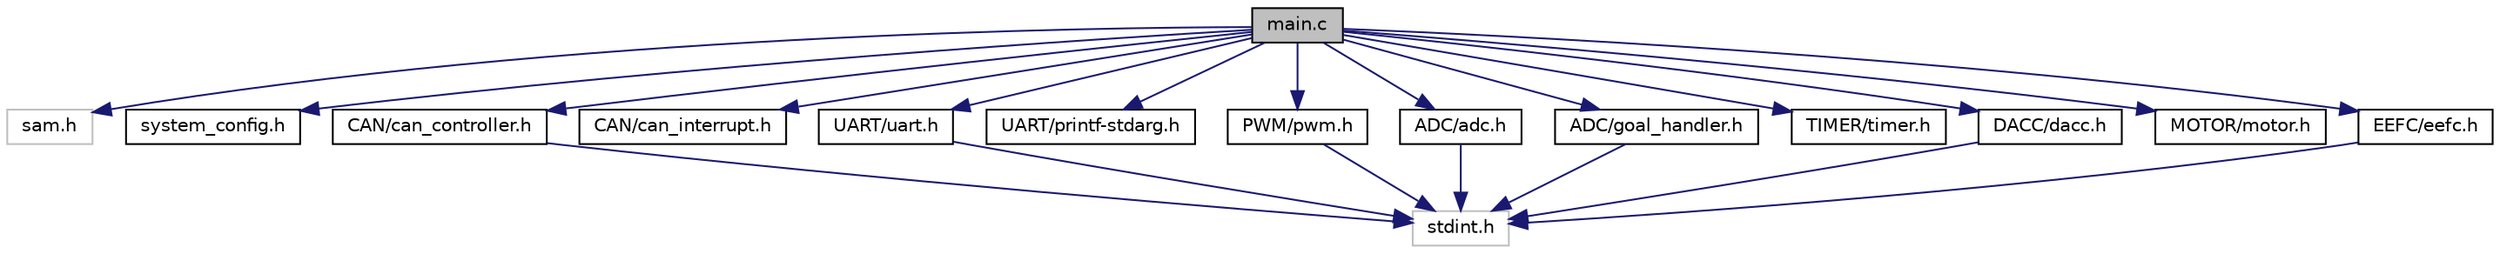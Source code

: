 digraph "main.c"
{
 // LATEX_PDF_SIZE
  edge [fontname="Helvetica",fontsize="10",labelfontname="Helvetica",labelfontsize="10"];
  node [fontname="Helvetica",fontsize="10",shape=record];
  Node1 [label="main.c",height=0.2,width=0.4,color="black", fillcolor="grey75", style="filled", fontcolor="black",tooltip="The main application of the ATSAME3X8E for this project."];
  Node1 -> Node2 [color="midnightblue",fontsize="10",style="solid",fontname="Helvetica"];
  Node2 [label="sam.h",height=0.2,width=0.4,color="grey75", fillcolor="white", style="filled",tooltip=" "];
  Node1 -> Node3 [color="midnightblue",fontsize="10",style="solid",fontname="Helvetica"];
  Node3 [label="system_config.h",height=0.2,width=0.4,color="black", fillcolor="white", style="filled",URL="$system__config_8h.html",tooltip="Global configuration for the ATSAME3X8E."];
  Node1 -> Node4 [color="midnightblue",fontsize="10",style="solid",fontname="Helvetica"];
  Node4 [label="CAN/can_controller.h",height=0.2,width=0.4,color="black", fillcolor="white", style="filled",URL="$can__controller_8h.html",tooltip="Init, send and receive can frames for ATSAM3X8E."];
  Node4 -> Node5 [color="midnightblue",fontsize="10",style="solid",fontname="Helvetica"];
  Node5 [label="stdint.h",height=0.2,width=0.4,color="grey75", fillcolor="white", style="filled",tooltip=" "];
  Node1 -> Node6 [color="midnightblue",fontsize="10",style="solid",fontname="Helvetica"];
  Node6 [label="CAN/can_interrupt.h",height=0.2,width=0.4,color="black", fillcolor="white", style="filled",URL="$can__interrupt_8h.html",tooltip="Interrupt function when receiving CAN messages on CAN0."];
  Node1 -> Node7 [color="midnightblue",fontsize="10",style="solid",fontname="Helvetica"];
  Node7 [label="UART/uart.h",height=0.2,width=0.4,color="black", fillcolor="white", style="filled",URL="$uart_8h.html",tooltip="A simple interface for receiving and transmitting characters to a computer using UART via the on boar..."];
  Node7 -> Node5 [color="midnightblue",fontsize="10",style="solid",fontname="Helvetica"];
  Node1 -> Node8 [color="midnightblue",fontsize="10",style="solid",fontname="Helvetica"];
  Node8 [label="UART/printf-stdarg.h",height=0.2,width=0.4,color="black", fillcolor="white", style="filled",URL="$printf-stdarg_8h.html",tooltip=" "];
  Node1 -> Node9 [color="midnightblue",fontsize="10",style="solid",fontname="Helvetica"];
  Node9 [label="PWM/pwm.h",height=0.2,width=0.4,color="black", fillcolor="white", style="filled",URL="$pwm_8h.html",tooltip="Driver for PWM on channel 5 and 6 of the ATSAM3X8E."];
  Node9 -> Node5 [color="midnightblue",fontsize="10",style="solid",fontname="Helvetica"];
  Node1 -> Node10 [color="midnightblue",fontsize="10",style="solid",fontname="Helvetica"];
  Node10 [label="ADC/adc.h",height=0.2,width=0.4,color="black", fillcolor="white", style="filled",URL="$adc_8h.html",tooltip="Driver for reading internal ADC values from ATSAM3X8E."];
  Node10 -> Node5 [color="midnightblue",fontsize="10",style="solid",fontname="Helvetica"];
  Node1 -> Node11 [color="midnightblue",fontsize="10",style="solid",fontname="Helvetica"];
  Node11 [label="ADC/goal_handler.h",height=0.2,width=0.4,color="black", fillcolor="white", style="filled",URL="$goal__handler_8h.html",tooltip="Driver for keeping account of Goals, it read the IR sensor value. Depends on the ADC."];
  Node11 -> Node5 [color="midnightblue",fontsize="10",style="solid",fontname="Helvetica"];
  Node1 -> Node12 [color="midnightblue",fontsize="10",style="solid",fontname="Helvetica"];
  Node12 [label="TIMER/timer.h",height=0.2,width=0.4,color="black", fillcolor="white", style="filled",URL="$timer_8h.html",tooltip="ATSAM's internal timer drivers."];
  Node1 -> Node13 [color="midnightblue",fontsize="10",style="solid",fontname="Helvetica"];
  Node13 [label="DACC/dacc.h",height=0.2,width=0.4,color="black", fillcolor="white", style="filled",URL="$dacc_8h_source.html",tooltip=" "];
  Node13 -> Node5 [color="midnightblue",fontsize="10",style="solid",fontname="Helvetica"];
  Node1 -> Node14 [color="midnightblue",fontsize="10",style="solid",fontname="Helvetica"];
  Node14 [label="MOTOR/motor.h",height=0.2,width=0.4,color="black", fillcolor="white", style="filled",URL="$motor_8h.html",tooltip="Motor controller driver for position."];
  Node1 -> Node15 [color="midnightblue",fontsize="10",style="solid",fontname="Helvetica"];
  Node15 [label="EEFC/eefc.h",height=0.2,width=0.4,color="black", fillcolor="white", style="filled",URL="$eefc_8h_source.html",tooltip=" "];
  Node15 -> Node5 [color="midnightblue",fontsize="10",style="solid",fontname="Helvetica"];
}
